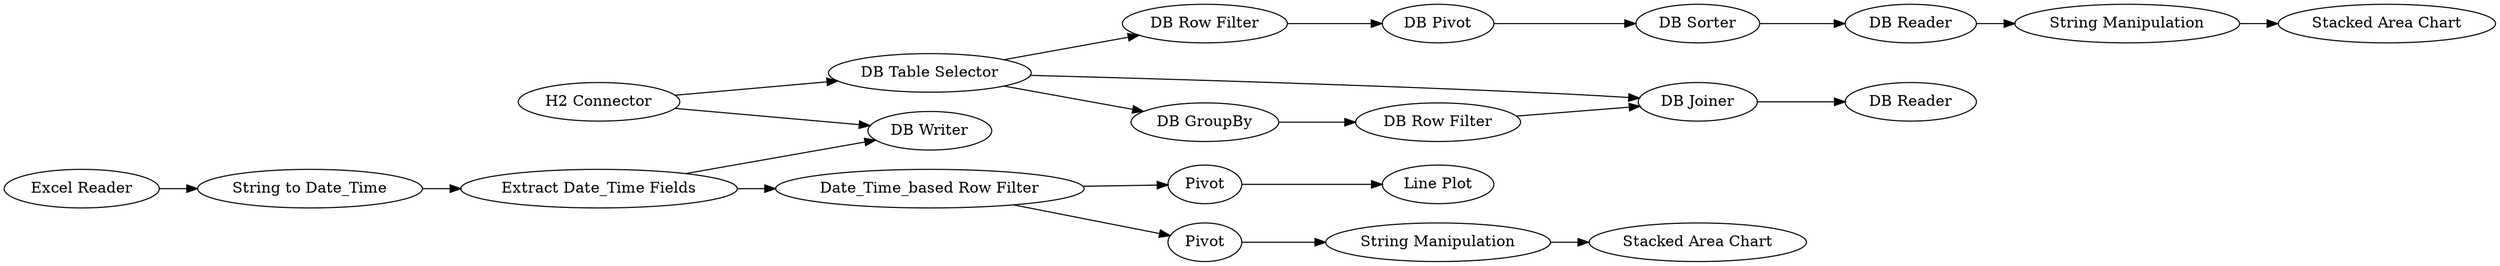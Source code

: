 digraph {
	"-1372528943948839681_7" [label="Line Plot"]
	"-1372528943948839681_357" [label="DB Pivot"]
	"-1372528943948839681_354" [label="H2 Connector"]
	"-1372528943948839681_355" [label="DB Table Selector"]
	"-1372528943948839681_353" [label="DB Writer"]
	"-1372528943948839681_360" [label="DB GroupBy"]
	"-1372528943948839681_359" [label="DB Row Filter"]
	"-1372528943948839681_349" [label="Extract Date_Time Fields"]
	"-1372528943948839681_361" [label="DB Row Filter"]
	"-1372528943948839681_369" [label="Stacked Area Chart"]
	"-1372528943948839681_2" [label="String to Date_Time"]
	"-1372528943948839681_348" [label="Stacked Area Chart"]
	"-1372528943948839681_233" [label=Pivot]
	"-1372528943948839681_4" [label="Date_Time_based Row Filter"]
	"-1372528943948839681_366" [label="String Manipulation"]
	"-1372528943948839681_363" [label="DB Reader"]
	"-1372528943948839681_1" [label="Excel Reader"]
	"-1372528943948839681_368" [label="DB Sorter"]
	"-1372528943948839681_304" [label="String Manipulation"]
	"-1372528943948839681_6" [label=Pivot]
	"-1372528943948839681_364" [label="DB Reader"]
	"-1372528943948839681_362" [label="DB Joiner"]
	"-1372528943948839681_368" -> "-1372528943948839681_364"
	"-1372528943948839681_6" -> "-1372528943948839681_7"
	"-1372528943948839681_2" -> "-1372528943948839681_349"
	"-1372528943948839681_354" -> "-1372528943948839681_353"
	"-1372528943948839681_354" -> "-1372528943948839681_355"
	"-1372528943948839681_366" -> "-1372528943948839681_369"
	"-1372528943948839681_349" -> "-1372528943948839681_4"
	"-1372528943948839681_364" -> "-1372528943948839681_366"
	"-1372528943948839681_359" -> "-1372528943948839681_357"
	"-1372528943948839681_233" -> "-1372528943948839681_304"
	"-1372528943948839681_362" -> "-1372528943948839681_363"
	"-1372528943948839681_355" -> "-1372528943948839681_362"
	"-1372528943948839681_1" -> "-1372528943948839681_2"
	"-1372528943948839681_4" -> "-1372528943948839681_6"
	"-1372528943948839681_357" -> "-1372528943948839681_368"
	"-1372528943948839681_355" -> "-1372528943948839681_360"
	"-1372528943948839681_355" -> "-1372528943948839681_359"
	"-1372528943948839681_349" -> "-1372528943948839681_353"
	"-1372528943948839681_4" -> "-1372528943948839681_233"
	"-1372528943948839681_304" -> "-1372528943948839681_348"
	"-1372528943948839681_361" -> "-1372528943948839681_362"
	"-1372528943948839681_360" -> "-1372528943948839681_361"
	rankdir=LR
}
